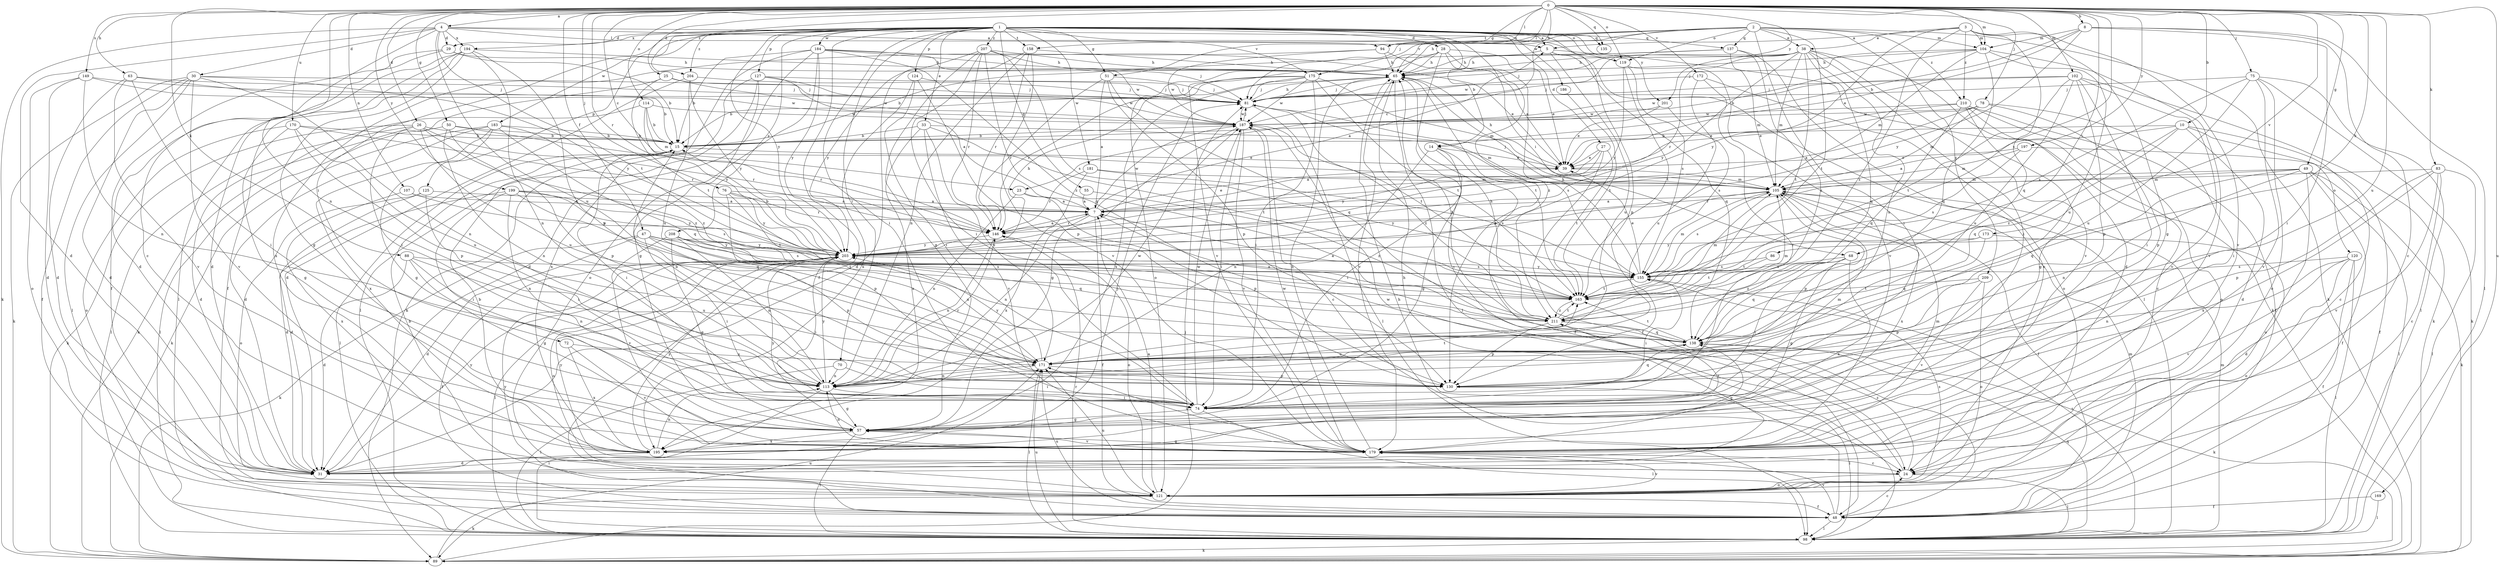 strict digraph  {
0;
1;
2;
3;
4;
5;
7;
8;
10;
14;
15;
23;
24;
25;
26;
27;
28;
29;
30;
31;
33;
38;
39;
47;
48;
49;
50;
51;
55;
57;
63;
65;
68;
70;
72;
74;
75;
76;
78;
81;
83;
86;
88;
89;
94;
98;
102;
104;
105;
107;
113;
114;
119;
120;
121;
124;
125;
127;
130;
135;
137;
138;
146;
149;
155;
158;
163;
169;
170;
171;
172;
173;
175;
179;
181;
183;
184;
186;
187;
194;
195;
197;
199;
201;
203;
204;
207;
208;
209;
210;
211;
0 -> 4  [label=a];
0 -> 8  [label=b];
0 -> 10  [label=b];
0 -> 23  [label=c];
0 -> 25  [label=d];
0 -> 26  [label=d];
0 -> 47  [label=f];
0 -> 49  [label=g];
0 -> 50  [label=g];
0 -> 51  [label=g];
0 -> 63  [label=h];
0 -> 65  [label=h];
0 -> 68  [label=i];
0 -> 75  [label=j];
0 -> 76  [label=j];
0 -> 78  [label=j];
0 -> 81  [label=j];
0 -> 83  [label=k];
0 -> 86  [label=k];
0 -> 88  [label=k];
0 -> 94  [label=l];
0 -> 102  [label=m];
0 -> 104  [label=m];
0 -> 107  [label=n];
0 -> 113  [label=n];
0 -> 114  [label=o];
0 -> 119  [label=o];
0 -> 135  [label=q];
0 -> 146  [label=r];
0 -> 149  [label=s];
0 -> 155  [label=s];
0 -> 169  [label=u];
0 -> 170  [label=u];
0 -> 171  [label=u];
0 -> 172  [label=v];
0 -> 173  [label=v];
0 -> 197  [label=y];
0 -> 199  [label=y];
0 -> 201  [label=y];
0 -> 204  [label=z];
1 -> 5  [label=a];
1 -> 14  [label=b];
1 -> 27  [label=d];
1 -> 28  [label=d];
1 -> 29  [label=d];
1 -> 33  [label=e];
1 -> 48  [label=f];
1 -> 51  [label=g];
1 -> 55  [label=g];
1 -> 68  [label=i];
1 -> 70  [label=i];
1 -> 72  [label=i];
1 -> 74  [label=i];
1 -> 119  [label=o];
1 -> 124  [label=p];
1 -> 125  [label=p];
1 -> 127  [label=p];
1 -> 130  [label=p];
1 -> 135  [label=q];
1 -> 137  [label=q];
1 -> 158  [label=t];
1 -> 175  [label=v];
1 -> 181  [label=w];
1 -> 183  [label=w];
1 -> 184  [label=w];
1 -> 186  [label=w];
1 -> 194  [label=x];
1 -> 201  [label=y];
1 -> 203  [label=y];
1 -> 204  [label=z];
1 -> 207  [label=z];
1 -> 208  [label=z];
2 -> 23  [label=c];
2 -> 38  [label=e];
2 -> 65  [label=h];
2 -> 74  [label=i];
2 -> 89  [label=k];
2 -> 94  [label=l];
2 -> 104  [label=m];
2 -> 119  [label=o];
2 -> 137  [label=q];
2 -> 158  [label=t];
2 -> 163  [label=t];
2 -> 175  [label=v];
2 -> 209  [label=z];
2 -> 210  [label=z];
3 -> 5  [label=a];
3 -> 38  [label=e];
3 -> 57  [label=g];
3 -> 104  [label=m];
3 -> 138  [label=q];
3 -> 179  [label=v];
3 -> 203  [label=y];
3 -> 210  [label=z];
3 -> 211  [label=z];
4 -> 5  [label=a];
4 -> 24  [label=c];
4 -> 29  [label=d];
4 -> 30  [label=d];
4 -> 31  [label=d];
4 -> 89  [label=k];
4 -> 94  [label=l];
4 -> 119  [label=o];
4 -> 163  [label=t];
4 -> 171  [label=u];
4 -> 194  [label=x];
5 -> 65  [label=h];
5 -> 89  [label=k];
5 -> 98  [label=l];
5 -> 138  [label=q];
5 -> 171  [label=u];
7 -> 5  [label=a];
7 -> 39  [label=e];
7 -> 48  [label=f];
7 -> 113  [label=n];
7 -> 146  [label=r];
7 -> 187  [label=w];
8 -> 14  [label=b];
8 -> 24  [label=c];
8 -> 39  [label=e];
8 -> 74  [label=i];
8 -> 98  [label=l];
8 -> 104  [label=m];
8 -> 203  [label=y];
10 -> 7  [label=a];
10 -> 15  [label=b];
10 -> 24  [label=c];
10 -> 31  [label=d];
10 -> 120  [label=o];
10 -> 138  [label=q];
10 -> 211  [label=z];
14 -> 39  [label=e];
14 -> 48  [label=f];
14 -> 57  [label=g];
14 -> 74  [label=i];
14 -> 113  [label=n];
15 -> 39  [label=e];
15 -> 74  [label=i];
15 -> 98  [label=l];
23 -> 7  [label=a];
23 -> 113  [label=n];
23 -> 130  [label=p];
24 -> 98  [label=l];
24 -> 121  [label=o];
24 -> 187  [label=w];
24 -> 203  [label=y];
24 -> 211  [label=z];
25 -> 74  [label=i];
25 -> 81  [label=j];
25 -> 163  [label=t];
25 -> 187  [label=w];
26 -> 15  [label=b];
26 -> 31  [label=d];
26 -> 89  [label=k];
26 -> 98  [label=l];
26 -> 146  [label=r];
26 -> 171  [label=u];
26 -> 211  [label=z];
27 -> 7  [label=a];
27 -> 39  [label=e];
27 -> 48  [label=f];
27 -> 163  [label=t];
27 -> 203  [label=y];
28 -> 24  [label=c];
28 -> 39  [label=e];
28 -> 65  [label=h];
28 -> 121  [label=o];
28 -> 130  [label=p];
28 -> 179  [label=v];
28 -> 211  [label=z];
29 -> 15  [label=b];
29 -> 31  [label=d];
29 -> 48  [label=f];
29 -> 65  [label=h];
30 -> 31  [label=d];
30 -> 48  [label=f];
30 -> 81  [label=j];
30 -> 89  [label=k];
30 -> 98  [label=l];
30 -> 113  [label=n];
30 -> 179  [label=v];
30 -> 203  [label=y];
31 -> 65  [label=h];
31 -> 81  [label=j];
31 -> 203  [label=y];
33 -> 15  [label=b];
33 -> 105  [label=m];
33 -> 163  [label=t];
33 -> 171  [label=u];
33 -> 179  [label=v];
33 -> 195  [label=x];
38 -> 31  [label=d];
38 -> 65  [label=h];
38 -> 74  [label=i];
38 -> 81  [label=j];
38 -> 105  [label=m];
38 -> 138  [label=q];
38 -> 146  [label=r];
38 -> 163  [label=t];
38 -> 171  [label=u];
38 -> 179  [label=v];
38 -> 187  [label=w];
38 -> 203  [label=y];
39 -> 65  [label=h];
39 -> 105  [label=m];
47 -> 31  [label=d];
47 -> 74  [label=i];
47 -> 89  [label=k];
47 -> 130  [label=p];
47 -> 155  [label=s];
47 -> 163  [label=t];
47 -> 203  [label=y];
48 -> 24  [label=c];
48 -> 65  [label=h];
48 -> 98  [label=l];
48 -> 105  [label=m];
48 -> 171  [label=u];
48 -> 179  [label=v];
48 -> 203  [label=y];
49 -> 48  [label=f];
49 -> 89  [label=k];
49 -> 98  [label=l];
49 -> 105  [label=m];
49 -> 113  [label=n];
49 -> 121  [label=o];
49 -> 138  [label=q];
49 -> 146  [label=r];
50 -> 15  [label=b];
50 -> 98  [label=l];
50 -> 113  [label=n];
50 -> 130  [label=p];
50 -> 146  [label=r];
51 -> 7  [label=a];
51 -> 81  [label=j];
51 -> 130  [label=p];
51 -> 138  [label=q];
51 -> 146  [label=r];
55 -> 7  [label=a];
55 -> 211  [label=z];
57 -> 98  [label=l];
57 -> 179  [label=v];
57 -> 195  [label=x];
57 -> 203  [label=y];
57 -> 211  [label=z];
63 -> 15  [label=b];
63 -> 31  [label=d];
63 -> 74  [label=i];
63 -> 81  [label=j];
63 -> 179  [label=v];
65 -> 81  [label=j];
65 -> 98  [label=l];
65 -> 163  [label=t];
65 -> 179  [label=v];
68 -> 57  [label=g];
68 -> 74  [label=i];
68 -> 138  [label=q];
68 -> 155  [label=s];
68 -> 195  [label=x];
68 -> 211  [label=z];
70 -> 74  [label=i];
70 -> 98  [label=l];
70 -> 113  [label=n];
72 -> 171  [label=u];
72 -> 179  [label=v];
72 -> 195  [label=x];
74 -> 57  [label=g];
74 -> 98  [label=l];
74 -> 105  [label=m];
74 -> 187  [label=w];
75 -> 81  [label=j];
75 -> 89  [label=k];
75 -> 98  [label=l];
75 -> 121  [label=o];
75 -> 155  [label=s];
75 -> 171  [label=u];
75 -> 179  [label=v];
76 -> 7  [label=a];
76 -> 130  [label=p];
76 -> 146  [label=r];
76 -> 163  [label=t];
76 -> 203  [label=y];
78 -> 7  [label=a];
78 -> 39  [label=e];
78 -> 74  [label=i];
78 -> 105  [label=m];
78 -> 130  [label=p];
78 -> 187  [label=w];
81 -> 65  [label=h];
81 -> 98  [label=l];
81 -> 155  [label=s];
81 -> 163  [label=t];
81 -> 187  [label=w];
83 -> 24  [label=c];
83 -> 98  [label=l];
83 -> 105  [label=m];
83 -> 130  [label=p];
83 -> 179  [label=v];
83 -> 195  [label=x];
86 -> 155  [label=s];
86 -> 163  [label=t];
88 -> 31  [label=d];
88 -> 57  [label=g];
88 -> 113  [label=n];
88 -> 155  [label=s];
88 -> 171  [label=u];
89 -> 81  [label=j];
89 -> 171  [label=u];
94 -> 39  [label=e];
94 -> 65  [label=h];
94 -> 187  [label=w];
94 -> 195  [label=x];
98 -> 89  [label=k];
98 -> 105  [label=m];
98 -> 138  [label=q];
98 -> 146  [label=r];
98 -> 155  [label=s];
98 -> 171  [label=u];
102 -> 74  [label=i];
102 -> 81  [label=j];
102 -> 89  [label=k];
102 -> 130  [label=p];
102 -> 163  [label=t];
102 -> 171  [label=u];
102 -> 179  [label=v];
102 -> 187  [label=w];
104 -> 15  [label=b];
104 -> 65  [label=h];
104 -> 81  [label=j];
104 -> 105  [label=m];
104 -> 138  [label=q];
104 -> 171  [label=u];
104 -> 179  [label=v];
105 -> 7  [label=a];
105 -> 48  [label=f];
105 -> 81  [label=j];
105 -> 130  [label=p];
105 -> 155  [label=s];
105 -> 195  [label=x];
105 -> 203  [label=y];
107 -> 7  [label=a];
107 -> 195  [label=x];
107 -> 203  [label=y];
113 -> 15  [label=b];
113 -> 57  [label=g];
113 -> 74  [label=i];
113 -> 98  [label=l];
113 -> 146  [label=r];
113 -> 163  [label=t];
113 -> 187  [label=w];
113 -> 203  [label=y];
114 -> 15  [label=b];
114 -> 89  [label=k];
114 -> 105  [label=m];
114 -> 187  [label=w];
114 -> 203  [label=y];
119 -> 155  [label=s];
119 -> 163  [label=t];
119 -> 179  [label=v];
119 -> 203  [label=y];
120 -> 48  [label=f];
120 -> 98  [label=l];
120 -> 113  [label=n];
120 -> 121  [label=o];
120 -> 155  [label=s];
120 -> 179  [label=v];
121 -> 7  [label=a];
121 -> 15  [label=b];
121 -> 48  [label=f];
121 -> 89  [label=k];
121 -> 155  [label=s];
121 -> 171  [label=u];
121 -> 179  [label=v];
124 -> 74  [label=i];
124 -> 81  [label=j];
124 -> 130  [label=p];
124 -> 195  [label=x];
125 -> 7  [label=a];
125 -> 31  [label=d];
125 -> 74  [label=i];
125 -> 121  [label=o];
127 -> 7  [label=a];
127 -> 57  [label=g];
127 -> 81  [label=j];
127 -> 98  [label=l];
127 -> 187  [label=w];
127 -> 195  [label=x];
130 -> 98  [label=l];
130 -> 138  [label=q];
137 -> 15  [label=b];
137 -> 24  [label=c];
137 -> 65  [label=h];
137 -> 105  [label=m];
137 -> 211  [label=z];
138 -> 65  [label=h];
138 -> 89  [label=k];
138 -> 163  [label=t];
138 -> 171  [label=u];
146 -> 7  [label=a];
146 -> 113  [label=n];
146 -> 121  [label=o];
146 -> 203  [label=y];
149 -> 31  [label=d];
149 -> 81  [label=j];
149 -> 113  [label=n];
149 -> 121  [label=o];
149 -> 187  [label=w];
155 -> 39  [label=e];
155 -> 65  [label=h];
155 -> 74  [label=i];
155 -> 105  [label=m];
155 -> 163  [label=t];
155 -> 203  [label=y];
158 -> 65  [label=h];
158 -> 113  [label=n];
158 -> 146  [label=r];
158 -> 179  [label=v];
158 -> 203  [label=y];
163 -> 7  [label=a];
163 -> 105  [label=m];
163 -> 211  [label=z];
169 -> 48  [label=f];
169 -> 98  [label=l];
170 -> 15  [label=b];
170 -> 57  [label=g];
170 -> 121  [label=o];
170 -> 130  [label=p];
170 -> 146  [label=r];
170 -> 171  [label=u];
171 -> 98  [label=l];
171 -> 113  [label=n];
171 -> 130  [label=p];
171 -> 203  [label=y];
172 -> 74  [label=i];
172 -> 81  [label=j];
172 -> 121  [label=o];
172 -> 171  [label=u];
173 -> 31  [label=d];
173 -> 138  [label=q];
173 -> 163  [label=t];
173 -> 203  [label=y];
175 -> 15  [label=b];
175 -> 74  [label=i];
175 -> 81  [label=j];
175 -> 105  [label=m];
175 -> 146  [label=r];
175 -> 163  [label=t];
175 -> 187  [label=w];
175 -> 195  [label=x];
179 -> 24  [label=c];
179 -> 57  [label=g];
179 -> 65  [label=h];
179 -> 113  [label=n];
179 -> 138  [label=q];
179 -> 171  [label=u];
179 -> 187  [label=w];
181 -> 105  [label=m];
181 -> 146  [label=r];
181 -> 155  [label=s];
181 -> 195  [label=x];
183 -> 15  [label=b];
183 -> 31  [label=d];
183 -> 57  [label=g];
183 -> 89  [label=k];
183 -> 138  [label=q];
183 -> 195  [label=x];
183 -> 211  [label=z];
184 -> 15  [label=b];
184 -> 31  [label=d];
184 -> 39  [label=e];
184 -> 65  [label=h];
184 -> 89  [label=k];
184 -> 121  [label=o];
184 -> 187  [label=w];
184 -> 203  [label=y];
184 -> 211  [label=z];
186 -> 163  [label=t];
187 -> 15  [label=b];
187 -> 24  [label=c];
187 -> 57  [label=g];
187 -> 74  [label=i];
187 -> 81  [label=j];
187 -> 179  [label=v];
187 -> 211  [label=z];
194 -> 31  [label=d];
194 -> 48  [label=f];
194 -> 57  [label=g];
194 -> 65  [label=h];
194 -> 98  [label=l];
194 -> 113  [label=n];
194 -> 130  [label=p];
195 -> 15  [label=b];
195 -> 31  [label=d];
195 -> 105  [label=m];
195 -> 113  [label=n];
195 -> 203  [label=y];
197 -> 39  [label=e];
197 -> 48  [label=f];
197 -> 105  [label=m];
197 -> 155  [label=s];
199 -> 7  [label=a];
199 -> 31  [label=d];
199 -> 74  [label=i];
199 -> 113  [label=n];
199 -> 138  [label=q];
199 -> 155  [label=s];
199 -> 203  [label=y];
201 -> 39  [label=e];
201 -> 155  [label=s];
201 -> 187  [label=w];
203 -> 15  [label=b];
203 -> 48  [label=f];
203 -> 65  [label=h];
203 -> 74  [label=i];
203 -> 98  [label=l];
203 -> 121  [label=o];
203 -> 155  [label=s];
204 -> 31  [label=d];
204 -> 81  [label=j];
204 -> 171  [label=u];
204 -> 203  [label=y];
207 -> 31  [label=d];
207 -> 57  [label=g];
207 -> 65  [label=h];
207 -> 74  [label=i];
207 -> 81  [label=j];
207 -> 138  [label=q];
207 -> 146  [label=r];
207 -> 155  [label=s];
208 -> 57  [label=g];
208 -> 113  [label=n];
208 -> 138  [label=q];
208 -> 171  [label=u];
208 -> 179  [label=v];
208 -> 203  [label=y];
209 -> 121  [label=o];
209 -> 130  [label=p];
209 -> 163  [label=t];
209 -> 179  [label=v];
210 -> 24  [label=c];
210 -> 39  [label=e];
210 -> 48  [label=f];
210 -> 57  [label=g];
210 -> 121  [label=o];
210 -> 138  [label=q];
210 -> 187  [label=w];
211 -> 7  [label=a];
211 -> 65  [label=h];
211 -> 105  [label=m];
211 -> 130  [label=p];
211 -> 138  [label=q];
211 -> 163  [label=t];
}
